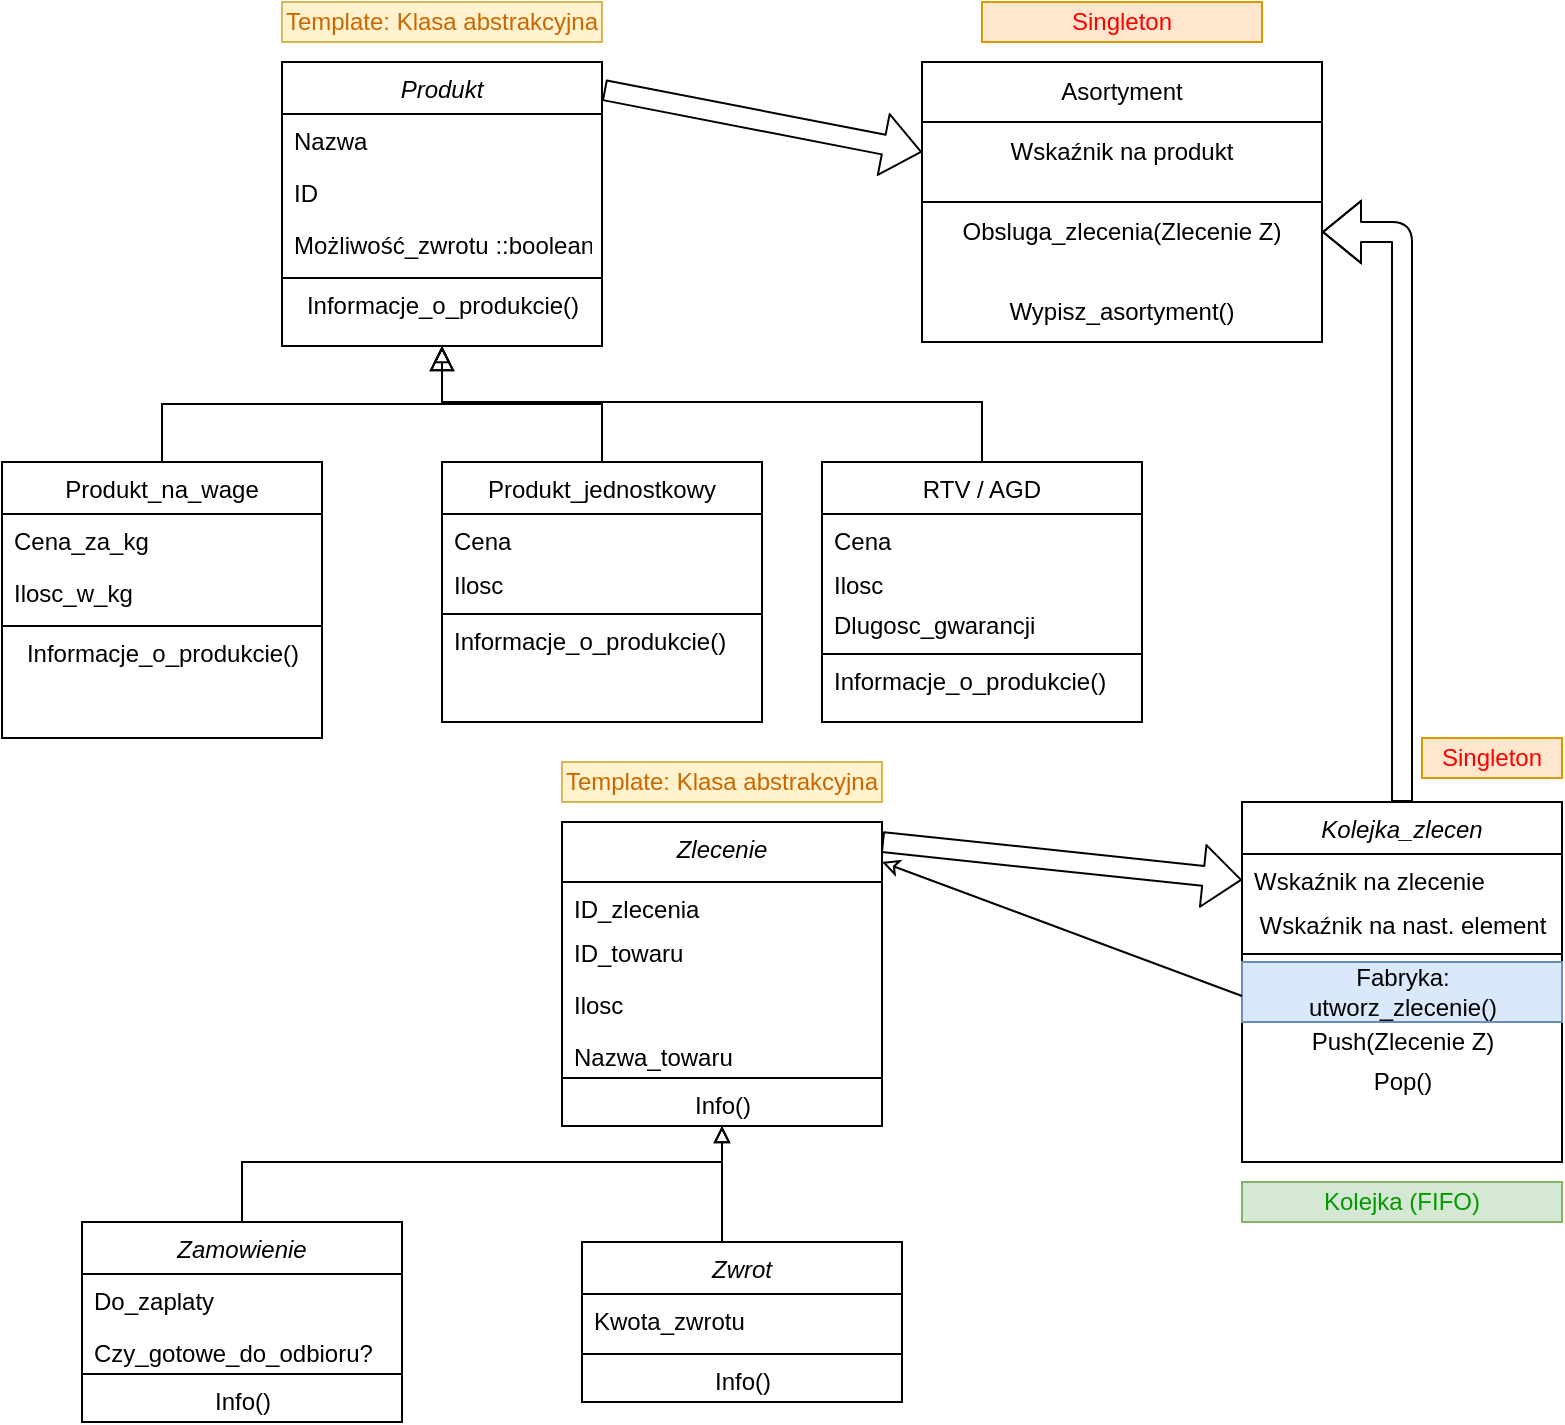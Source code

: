 <mxfile version="13.1.8" type="device"><diagram id="C5RBs43oDa-KdzZeNtuy" name="Page-1"><mxGraphModel dx="1038" dy="575" grid="1" gridSize="10" guides="1" tooltips="1" connect="1" arrows="1" fold="1" page="1" pageScale="1" pageWidth="827" pageHeight="1169" math="0" shadow="0"><root><mxCell id="WIyWlLk6GJQsqaUBKTNV-0"/><mxCell id="WIyWlLk6GJQsqaUBKTNV-1" parent="WIyWlLk6GJQsqaUBKTNV-0"/><mxCell id="zkfFHV4jXpPFQw0GAbJ--12" value="" style="endArrow=block;endSize=10;endFill=0;shadow=0;strokeWidth=1;rounded=0;edgeStyle=elbowEdgeStyle;elbow=vertical;" parent="WIyWlLk6GJQsqaUBKTNV-1" source="zkfFHV4jXpPFQw0GAbJ--6" target="zkfFHV4jXpPFQw0GAbJ--0" edge="1"><mxGeometry width="160" relative="1" as="geometry"><mxPoint x="200" y="203" as="sourcePoint"/><mxPoint x="200" y="203" as="targetPoint"/></mxGeometry></mxCell><mxCell id="zkfFHV4jXpPFQw0GAbJ--16" value="" style="endArrow=block;endSize=10;endFill=0;shadow=0;strokeWidth=1;rounded=0;edgeStyle=elbowEdgeStyle;elbow=vertical;strokeColor=#000000;" parent="WIyWlLk6GJQsqaUBKTNV-1" source="zkfFHV4jXpPFQw0GAbJ--13" target="zkfFHV4jXpPFQw0GAbJ--0" edge="1"><mxGeometry width="160" relative="1" as="geometry"><mxPoint x="210" y="373" as="sourcePoint"/><mxPoint x="310" y="271" as="targetPoint"/></mxGeometry></mxCell><mxCell id="zkfFHV4jXpPFQw0GAbJ--0" value="Produkt" style="swimlane;fontStyle=2;align=center;verticalAlign=top;childLayout=stackLayout;horizontal=1;startSize=26;horizontalStack=0;resizeParent=1;resizeLast=0;collapsible=1;marginBottom=0;rounded=0;shadow=0;strokeWidth=1;" parent="WIyWlLk6GJQsqaUBKTNV-1" vertex="1"><mxGeometry x="160" y="40" width="160" height="142" as="geometry"><mxRectangle x="230" y="140" width="160" height="26" as="alternateBounds"/></mxGeometry></mxCell><mxCell id="zkfFHV4jXpPFQw0GAbJ--1" value="Nazwa" style="text;align=left;verticalAlign=top;spacingLeft=4;spacingRight=4;overflow=hidden;rotatable=0;points=[[0,0.5],[1,0.5]];portConstraint=eastwest;" parent="zkfFHV4jXpPFQw0GAbJ--0" vertex="1"><mxGeometry y="26" width="160" height="26" as="geometry"/></mxCell><mxCell id="zkfFHV4jXpPFQw0GAbJ--2" value="ID" style="text;align=left;verticalAlign=top;spacingLeft=4;spacingRight=4;overflow=hidden;rotatable=0;points=[[0,0.5],[1,0.5]];portConstraint=eastwest;rounded=0;shadow=0;html=0;" parent="zkfFHV4jXpPFQw0GAbJ--0" vertex="1"><mxGeometry y="52" width="160" height="26" as="geometry"/></mxCell><mxCell id="zkfFHV4jXpPFQw0GAbJ--3" value="Możliwość_zwrotu ::boolean" style="text;align=left;verticalAlign=top;spacingLeft=4;spacingRight=4;overflow=hidden;rotatable=0;points=[[0,0.5],[1,0.5]];portConstraint=eastwest;rounded=0;shadow=0;html=0;" parent="zkfFHV4jXpPFQw0GAbJ--0" vertex="1"><mxGeometry y="78" width="160" height="26" as="geometry"/></mxCell><mxCell id="zkfFHV4jXpPFQw0GAbJ--4" value="" style="line;html=1;strokeWidth=1;align=left;verticalAlign=middle;spacingTop=-1;spacingLeft=3;spacingRight=3;rotatable=0;labelPosition=right;points=[];portConstraint=eastwest;" parent="zkfFHV4jXpPFQw0GAbJ--0" vertex="1"><mxGeometry y="104" width="160" height="8" as="geometry"/></mxCell><mxCell id="SJmmfIf3eOIikvBFnbZc-0" value="Informacje_o_produkcie()" style="text;html=1;align=center;verticalAlign=middle;resizable=0;points=[];autosize=1;" vertex="1" parent="zkfFHV4jXpPFQw0GAbJ--0"><mxGeometry y="112" width="160" height="20" as="geometry"/></mxCell><mxCell id="zkfFHV4jXpPFQw0GAbJ--6" value="Produkt_na_wage" style="swimlane;fontStyle=0;align=center;verticalAlign=top;childLayout=stackLayout;horizontal=1;startSize=26;horizontalStack=0;resizeParent=1;resizeLast=0;collapsible=1;marginBottom=0;rounded=0;shadow=0;strokeWidth=1;" parent="WIyWlLk6GJQsqaUBKTNV-1" vertex="1"><mxGeometry x="20" y="240" width="160" height="138" as="geometry"><mxRectangle x="130" y="380" width="160" height="26" as="alternateBounds"/></mxGeometry></mxCell><mxCell id="zkfFHV4jXpPFQw0GAbJ--7" value="Cena_za_kg" style="text;align=left;verticalAlign=top;spacingLeft=4;spacingRight=4;overflow=hidden;rotatable=0;points=[[0,0.5],[1,0.5]];portConstraint=eastwest;" parent="zkfFHV4jXpPFQw0GAbJ--6" vertex="1"><mxGeometry y="26" width="160" height="26" as="geometry"/></mxCell><mxCell id="zkfFHV4jXpPFQw0GAbJ--8" value="Ilosc_w_kg" style="text;align=left;verticalAlign=top;spacingLeft=4;spacingRight=4;overflow=hidden;rotatable=0;points=[[0,0.5],[1,0.5]];portConstraint=eastwest;rounded=0;shadow=0;html=0;" parent="zkfFHV4jXpPFQw0GAbJ--6" vertex="1"><mxGeometry y="52" width="160" height="26" as="geometry"/></mxCell><mxCell id="zkfFHV4jXpPFQw0GAbJ--9" value="" style="line;html=1;strokeWidth=1;align=left;verticalAlign=middle;spacingTop=-1;spacingLeft=3;spacingRight=3;rotatable=0;labelPosition=right;points=[];portConstraint=eastwest;" parent="zkfFHV4jXpPFQw0GAbJ--6" vertex="1"><mxGeometry y="78" width="160" height="8" as="geometry"/></mxCell><mxCell id="SJmmfIf3eOIikvBFnbZc-1" value="Informacje_o_produkcie()" style="text;html=1;align=center;verticalAlign=middle;resizable=0;points=[];autosize=1;" vertex="1" parent="zkfFHV4jXpPFQw0GAbJ--6"><mxGeometry y="86" width="160" height="20" as="geometry"/></mxCell><mxCell id="zkfFHV4jXpPFQw0GAbJ--13" value="Produkt_jednostkowy" style="swimlane;fontStyle=0;align=center;verticalAlign=top;childLayout=stackLayout;horizontal=1;startSize=26;horizontalStack=0;resizeParent=1;resizeLast=0;collapsible=1;marginBottom=0;rounded=0;shadow=0;strokeWidth=1;" parent="WIyWlLk6GJQsqaUBKTNV-1" vertex="1"><mxGeometry x="240" y="240" width="160" height="130" as="geometry"><mxRectangle x="340" y="380" width="170" height="26" as="alternateBounds"/></mxGeometry></mxCell><mxCell id="zkfFHV4jXpPFQw0GAbJ--14" value="Cena" style="text;align=left;verticalAlign=top;spacingLeft=4;spacingRight=4;overflow=hidden;rotatable=0;points=[[0,0.5],[1,0.5]];portConstraint=eastwest;" parent="zkfFHV4jXpPFQw0GAbJ--13" vertex="1"><mxGeometry y="26" width="160" height="26" as="geometry"/></mxCell><mxCell id="SJmmfIf3eOIikvBFnbZc-4" value="Ilosc" style="text;html=1;align=left;verticalAlign=middle;spacingLeft=4;resizable=0;points=[];autosize=1;" vertex="1" parent="zkfFHV4jXpPFQw0GAbJ--13"><mxGeometry y="52" width="160" height="20" as="geometry"/></mxCell><mxCell id="zkfFHV4jXpPFQw0GAbJ--15" value="" style="line;html=1;strokeWidth=1;align=left;verticalAlign=middle;spacingTop=-1;spacingLeft=3;spacingRight=3;rotatable=0;labelPosition=right;points=[];portConstraint=eastwest;" parent="zkfFHV4jXpPFQw0GAbJ--13" vertex="1"><mxGeometry y="72" width="160" height="8" as="geometry"/></mxCell><mxCell id="SJmmfIf3eOIikvBFnbZc-8" value="Informacje_o_produkcie()" style="text;html=1;align=left;verticalAlign=middle;spacingLeft=4;resizable=0;points=[];autosize=1;" vertex="1" parent="zkfFHV4jXpPFQw0GAbJ--13"><mxGeometry y="80" width="160" height="20" as="geometry"/></mxCell><mxCell id="SJmmfIf3eOIikvBFnbZc-19" value="" style="edgeStyle=orthogonalEdgeStyle;rounded=0;orthogonalLoop=1;jettySize=auto;html=1;entryX=0.5;entryY=1;entryDx=0;entryDy=0;endArrow=block;endFill=0;" edge="1" parent="WIyWlLk6GJQsqaUBKTNV-1" source="SJmmfIf3eOIikvBFnbZc-9" target="zkfFHV4jXpPFQw0GAbJ--0"><mxGeometry relative="1" as="geometry"><mxPoint x="240" y="220" as="targetPoint"/><Array as="points"><mxPoint x="510" y="210"/><mxPoint x="240" y="210"/></Array></mxGeometry></mxCell><mxCell id="SJmmfIf3eOIikvBFnbZc-9" value="RTV / AGD" style="swimlane;fontStyle=0;align=center;verticalAlign=top;childLayout=stackLayout;horizontal=1;startSize=26;horizontalStack=0;resizeParent=1;resizeLast=0;collapsible=1;marginBottom=0;rounded=0;shadow=0;strokeWidth=1;" vertex="1" parent="WIyWlLk6GJQsqaUBKTNV-1"><mxGeometry x="430" y="240" width="160" height="130" as="geometry"><mxRectangle x="340" y="380" width="170" height="26" as="alternateBounds"/></mxGeometry></mxCell><mxCell id="SJmmfIf3eOIikvBFnbZc-10" value="Cena" style="text;align=left;verticalAlign=top;spacingLeft=4;spacingRight=4;overflow=hidden;rotatable=0;points=[[0,0.5],[1,0.5]];portConstraint=eastwest;" vertex="1" parent="SJmmfIf3eOIikvBFnbZc-9"><mxGeometry y="26" width="160" height="26" as="geometry"/></mxCell><mxCell id="SJmmfIf3eOIikvBFnbZc-11" value="Ilosc" style="text;html=1;align=left;verticalAlign=middle;spacingLeft=4;resizable=0;points=[];autosize=1;" vertex="1" parent="SJmmfIf3eOIikvBFnbZc-9"><mxGeometry y="52" width="160" height="20" as="geometry"/></mxCell><mxCell id="SJmmfIf3eOIikvBFnbZc-20" value="Dlugosc_gwarancji" style="text;html=1;align=left;verticalAlign=middle;spacingLeft=4;resizable=0;points=[];autosize=1;" vertex="1" parent="SJmmfIf3eOIikvBFnbZc-9"><mxGeometry y="72" width="160" height="20" as="geometry"/></mxCell><mxCell id="SJmmfIf3eOIikvBFnbZc-12" value="" style="line;html=1;strokeWidth=1;align=left;verticalAlign=middle;spacingTop=-1;spacingLeft=3;spacingRight=3;rotatable=0;labelPosition=right;points=[];portConstraint=eastwest;" vertex="1" parent="SJmmfIf3eOIikvBFnbZc-9"><mxGeometry y="92" width="160" height="8" as="geometry"/></mxCell><mxCell id="SJmmfIf3eOIikvBFnbZc-13" value="Informacje_o_produkcie()" style="text;html=1;align=left;verticalAlign=middle;spacingLeft=4;resizable=0;points=[];autosize=1;" vertex="1" parent="SJmmfIf3eOIikvBFnbZc-9"><mxGeometry y="100" width="160" height="20" as="geometry"/></mxCell><mxCell id="SJmmfIf3eOIikvBFnbZc-21" value="" style="rounded=0;whiteSpace=wrap;html=1;" vertex="1" parent="WIyWlLk6GJQsqaUBKTNV-1"><mxGeometry x="480" y="40" width="200" height="140" as="geometry"/></mxCell><mxCell id="SJmmfIf3eOIikvBFnbZc-22" value="Asortyment" style="rounded=0;whiteSpace=wrap;html=1;" vertex="1" parent="WIyWlLk6GJQsqaUBKTNV-1"><mxGeometry x="480" y="40" width="200" height="30" as="geometry"/></mxCell><mxCell id="SJmmfIf3eOIikvBFnbZc-24" value="Wskaźnik na produkt" style="text;html=1;strokeColor=none;fillColor=none;align=center;verticalAlign=middle;whiteSpace=wrap;rounded=0;" vertex="1" parent="WIyWlLk6GJQsqaUBKTNV-1"><mxGeometry x="480" y="70" width="200" height="30" as="geometry"/></mxCell><mxCell id="SJmmfIf3eOIikvBFnbZc-34" value="" style="shape=flexArrow;endArrow=classic;html=1;strokeColor=#000000;entryX=0;entryY=0.5;entryDx=0;entryDy=0;exitX=1.006;exitY=0.099;exitDx=0;exitDy=0;exitPerimeter=0;" edge="1" parent="WIyWlLk6GJQsqaUBKTNV-1" source="zkfFHV4jXpPFQw0GAbJ--0" target="SJmmfIf3eOIikvBFnbZc-24"><mxGeometry width="50" height="50" relative="1" as="geometry"><mxPoint x="330" y="85" as="sourcePoint"/><mxPoint x="440" y="170" as="targetPoint"/><Array as="points"/></mxGeometry></mxCell><mxCell id="SJmmfIf3eOIikvBFnbZc-36" value="Obsluga_zlecenia(Zlecenie Z)" style="text;html=1;strokeColor=none;fillColor=none;align=center;verticalAlign=middle;whiteSpace=wrap;rounded=0;" vertex="1" parent="WIyWlLk6GJQsqaUBKTNV-1"><mxGeometry x="480" y="110" width="200" height="30" as="geometry"/></mxCell><mxCell id="SJmmfIf3eOIikvBFnbZc-37" value="" style="endArrow=none;html=1;strokeColor=#000000;entryX=1;entryY=0.5;entryDx=0;entryDy=0;exitX=0;exitY=0.5;exitDx=0;exitDy=0;" edge="1" parent="WIyWlLk6GJQsqaUBKTNV-1" source="SJmmfIf3eOIikvBFnbZc-21" target="SJmmfIf3eOIikvBFnbZc-21"><mxGeometry width="50" height="50" relative="1" as="geometry"><mxPoint x="390" y="220" as="sourcePoint"/><mxPoint x="440" y="170" as="targetPoint"/></mxGeometry></mxCell><mxCell id="SJmmfIf3eOIikvBFnbZc-38" value="Kolejka_zlecen" style="swimlane;fontStyle=2;align=center;verticalAlign=top;childLayout=stackLayout;horizontal=1;startSize=26;horizontalStack=0;resizeParent=1;resizeLast=0;collapsible=1;marginBottom=0;rounded=0;shadow=0;strokeWidth=1;" vertex="1" parent="WIyWlLk6GJQsqaUBKTNV-1"><mxGeometry x="640" y="410" width="160" height="180" as="geometry"><mxRectangle x="230" y="140" width="160" height="26" as="alternateBounds"/></mxGeometry></mxCell><mxCell id="SJmmfIf3eOIikvBFnbZc-39" value="Wskaźnik na zlecenie" style="text;align=left;verticalAlign=top;spacingLeft=4;spacingRight=4;overflow=hidden;rotatable=0;points=[[0,0.5],[1,0.5]];portConstraint=eastwest;" vertex="1" parent="SJmmfIf3eOIikvBFnbZc-38"><mxGeometry y="26" width="160" height="26" as="geometry"/></mxCell><mxCell id="SJmmfIf3eOIikvBFnbZc-91" value="Wskaźnik na nast. element" style="text;html=1;align=center;verticalAlign=middle;resizable=0;points=[];autosize=1;" vertex="1" parent="SJmmfIf3eOIikvBFnbZc-38"><mxGeometry y="52" width="160" height="20" as="geometry"/></mxCell><mxCell id="SJmmfIf3eOIikvBFnbZc-42" value="" style="line;html=1;strokeWidth=1;align=left;verticalAlign=middle;spacingTop=-1;spacingLeft=3;spacingRight=3;rotatable=0;labelPosition=right;points=[];portConstraint=eastwest;" vertex="1" parent="SJmmfIf3eOIikvBFnbZc-38"><mxGeometry y="72" width="160" height="8" as="geometry"/></mxCell><mxCell id="SJmmfIf3eOIikvBFnbZc-43" value="&lt;div&gt;Fabryka:&lt;/div&gt;&lt;div&gt;utworz_zlecenie()&lt;br&gt;&lt;/div&gt;" style="text;html=1;align=center;verticalAlign=middle;resizable=0;points=[];autosize=1;fillColor=#dae8fc;strokeColor=#6c8ebf;" vertex="1" parent="SJmmfIf3eOIikvBFnbZc-38"><mxGeometry y="80" width="160" height="30" as="geometry"/></mxCell><mxCell id="SJmmfIf3eOIikvBFnbZc-93" value="Push(Zlecenie Z)" style="text;html=1;align=center;verticalAlign=middle;resizable=0;points=[];autosize=1;" vertex="1" parent="SJmmfIf3eOIikvBFnbZc-38"><mxGeometry y="110" width="160" height="20" as="geometry"/></mxCell><mxCell id="SJmmfIf3eOIikvBFnbZc-97" value="Pop()" style="text;html=1;align=center;verticalAlign=middle;resizable=0;points=[];autosize=1;fontColor=#000000;" vertex="1" parent="SJmmfIf3eOIikvBFnbZc-38"><mxGeometry y="130" width="160" height="20" as="geometry"/></mxCell><mxCell id="SJmmfIf3eOIikvBFnbZc-44" value="" style="shape=flexArrow;endArrow=classic;html=1;strokeColor=#000000;exitX=0.5;exitY=0;exitDx=0;exitDy=0;entryX=1;entryY=0.5;entryDx=0;entryDy=0;" edge="1" parent="WIyWlLk6GJQsqaUBKTNV-1" source="SJmmfIf3eOIikvBFnbZc-38" target="SJmmfIf3eOIikvBFnbZc-36"><mxGeometry width="50" height="50" relative="1" as="geometry"><mxPoint x="390" y="360" as="sourcePoint"/><mxPoint x="440" y="310" as="targetPoint"/><Array as="points"><mxPoint x="720" y="125"/></Array></mxGeometry></mxCell><mxCell id="SJmmfIf3eOIikvBFnbZc-75" style="edgeStyle=orthogonalEdgeStyle;rounded=0;orthogonalLoop=1;jettySize=auto;html=1;entryX=0.5;entryY=1;entryDx=0;entryDy=0;endArrow=block;endFill=0;strokeColor=#000000;" edge="1" parent="WIyWlLk6GJQsqaUBKTNV-1" source="SJmmfIf3eOIikvBFnbZc-53" target="SJmmfIf3eOIikvBFnbZc-45"><mxGeometry relative="1" as="geometry"><Array as="points"><mxPoint x="140" y="590"/><mxPoint x="380" y="590"/></Array></mxGeometry></mxCell><mxCell id="SJmmfIf3eOIikvBFnbZc-53" value="Zamowienie" style="swimlane;fontStyle=2;align=center;verticalAlign=top;childLayout=stackLayout;horizontal=1;startSize=26;horizontalStack=0;resizeParent=1;resizeLast=0;collapsible=1;marginBottom=0;rounded=0;shadow=0;strokeWidth=1;" vertex="1" parent="WIyWlLk6GJQsqaUBKTNV-1"><mxGeometry x="60" y="620" width="160" height="100" as="geometry"><mxRectangle x="230" y="140" width="160" height="26" as="alternateBounds"/></mxGeometry></mxCell><mxCell id="SJmmfIf3eOIikvBFnbZc-56" value="Do_zaplaty" style="text;align=left;verticalAlign=top;spacingLeft=4;spacingRight=4;overflow=hidden;rotatable=0;points=[[0,0.5],[1,0.5]];portConstraint=eastwest;rounded=0;shadow=0;html=0;" vertex="1" parent="SJmmfIf3eOIikvBFnbZc-53"><mxGeometry y="26" width="160" height="26" as="geometry"/></mxCell><mxCell id="SJmmfIf3eOIikvBFnbZc-57" value="Czy_gotowe_do_odbioru?" style="text;align=left;verticalAlign=top;spacingLeft=4;spacingRight=4;overflow=hidden;rotatable=0;points=[[0,0.5],[1,0.5]];portConstraint=eastwest;rounded=0;shadow=0;html=0;" vertex="1" parent="SJmmfIf3eOIikvBFnbZc-53"><mxGeometry y="52" width="160" height="20" as="geometry"/></mxCell><mxCell id="SJmmfIf3eOIikvBFnbZc-58" value="" style="line;html=1;strokeWidth=1;align=left;verticalAlign=middle;spacingTop=-1;spacingLeft=3;spacingRight=3;rotatable=0;labelPosition=right;points=[];portConstraint=eastwest;" vertex="1" parent="SJmmfIf3eOIikvBFnbZc-53"><mxGeometry y="72" width="160" height="8" as="geometry"/></mxCell><mxCell id="SJmmfIf3eOIikvBFnbZc-59" value="Info()" style="text;html=1;align=center;verticalAlign=middle;resizable=0;points=[];autosize=1;" vertex="1" parent="SJmmfIf3eOIikvBFnbZc-53"><mxGeometry y="80" width="160" height="20" as="geometry"/></mxCell><mxCell id="SJmmfIf3eOIikvBFnbZc-74" style="edgeStyle=orthogonalEdgeStyle;orthogonalLoop=1;jettySize=auto;html=1;entryX=0.5;entryY=1;entryDx=0;entryDy=0;endArrow=block;endFill=0;strokeColor=#000000;rounded=0;" edge="1" parent="WIyWlLk6GJQsqaUBKTNV-1" source="SJmmfIf3eOIikvBFnbZc-60" target="SJmmfIf3eOIikvBFnbZc-45"><mxGeometry relative="1" as="geometry"><Array as="points"><mxPoint x="380" y="610"/><mxPoint x="380" y="610"/></Array></mxGeometry></mxCell><mxCell id="SJmmfIf3eOIikvBFnbZc-60" value="Zwrot" style="swimlane;fontStyle=2;align=center;verticalAlign=top;childLayout=stackLayout;horizontal=1;startSize=26;horizontalStack=0;resizeParent=1;resizeLast=0;collapsible=1;marginBottom=0;rounded=0;shadow=0;strokeWidth=1;" vertex="1" parent="WIyWlLk6GJQsqaUBKTNV-1"><mxGeometry x="310" y="630" width="160" height="80" as="geometry"><mxRectangle x="230" y="140" width="160" height="26" as="alternateBounds"/></mxGeometry></mxCell><mxCell id="SJmmfIf3eOIikvBFnbZc-61" value="Kwota_zwrotu" style="text;align=left;verticalAlign=top;spacingLeft=4;spacingRight=4;overflow=hidden;rotatable=0;points=[[0,0.5],[1,0.5]];portConstraint=eastwest;rounded=0;shadow=0;html=0;" vertex="1" parent="SJmmfIf3eOIikvBFnbZc-60"><mxGeometry y="26" width="160" height="26" as="geometry"/></mxCell><mxCell id="SJmmfIf3eOIikvBFnbZc-63" value="" style="line;html=1;strokeWidth=1;align=left;verticalAlign=middle;spacingTop=-1;spacingLeft=3;spacingRight=3;rotatable=0;labelPosition=right;points=[];portConstraint=eastwest;" vertex="1" parent="SJmmfIf3eOIikvBFnbZc-60"><mxGeometry y="52" width="160" height="8" as="geometry"/></mxCell><mxCell id="SJmmfIf3eOIikvBFnbZc-64" value="Info()" style="text;html=1;align=center;verticalAlign=middle;resizable=0;points=[];autosize=1;" vertex="1" parent="SJmmfIf3eOIikvBFnbZc-60"><mxGeometry y="60" width="160" height="20" as="geometry"/></mxCell><mxCell id="SJmmfIf3eOIikvBFnbZc-76" value="" style="endArrow=classic;html=1;strokeColor=#000000;exitX=0;exitY=0.567;exitDx=0;exitDy=0;endFill=0;exitPerimeter=0;" edge="1" parent="WIyWlLk6GJQsqaUBKTNV-1" source="SJmmfIf3eOIikvBFnbZc-43"><mxGeometry width="50" height="50" relative="1" as="geometry"><mxPoint x="390" y="510" as="sourcePoint"/><mxPoint x="460" y="440" as="targetPoint"/></mxGeometry></mxCell><mxCell id="SJmmfIf3eOIikvBFnbZc-77" value="" style="shape=flexArrow;endArrow=classic;html=1;strokeColor=#000000;entryX=0;entryY=0.5;entryDx=0;entryDy=0;" edge="1" parent="WIyWlLk6GJQsqaUBKTNV-1" target="SJmmfIf3eOIikvBFnbZc-39"><mxGeometry width="50" height="50" relative="1" as="geometry"><mxPoint x="460" y="430" as="sourcePoint"/><mxPoint x="440" y="370" as="targetPoint"/></mxGeometry></mxCell><mxCell id="SJmmfIf3eOIikvBFnbZc-45" value="Zlecenie" style="swimlane;fontStyle=2;align=center;verticalAlign=top;childLayout=stackLayout;horizontal=1;startSize=30;horizontalStack=0;resizeParent=1;resizeLast=0;collapsible=1;marginBottom=0;rounded=0;shadow=0;strokeWidth=1;" vertex="1" parent="WIyWlLk6GJQsqaUBKTNV-1"><mxGeometry x="300" y="420" width="160" height="152" as="geometry"><mxRectangle x="230" y="140" width="160" height="26" as="alternateBounds"/></mxGeometry></mxCell><mxCell id="SJmmfIf3eOIikvBFnbZc-46" value="ID_zlecenia" style="text;align=left;verticalAlign=top;spacingLeft=4;spacingRight=4;overflow=hidden;rotatable=0;points=[[0,0.5],[1,0.5]];portConstraint=eastwest;" vertex="1" parent="SJmmfIf3eOIikvBFnbZc-45"><mxGeometry y="30" width="160" height="22" as="geometry"/></mxCell><mxCell id="SJmmfIf3eOIikvBFnbZc-47" value="ID_towaru" style="text;align=left;verticalAlign=top;spacingLeft=4;spacingRight=4;overflow=hidden;rotatable=0;points=[[0,0.5],[1,0.5]];portConstraint=eastwest;rounded=0;shadow=0;html=0;" vertex="1" parent="SJmmfIf3eOIikvBFnbZc-45"><mxGeometry y="52" width="160" height="26" as="geometry"/></mxCell><mxCell id="SJmmfIf3eOIikvBFnbZc-48" value="Ilosc" style="text;align=left;verticalAlign=top;spacingLeft=4;spacingRight=4;overflow=hidden;rotatable=0;points=[[0,0.5],[1,0.5]];portConstraint=eastwest;rounded=0;shadow=0;html=0;" vertex="1" parent="SJmmfIf3eOIikvBFnbZc-45"><mxGeometry y="78" width="160" height="26" as="geometry"/></mxCell><mxCell id="SJmmfIf3eOIikvBFnbZc-50" value="Nazwa_towaru" style="text;align=left;verticalAlign=top;spacingLeft=4;spacingRight=4;overflow=hidden;rotatable=0;points=[[0,0.5],[1,0.5]];portConstraint=eastwest;rounded=0;shadow=0;html=0;" vertex="1" parent="SJmmfIf3eOIikvBFnbZc-45"><mxGeometry y="104" width="160" height="20" as="geometry"/></mxCell><mxCell id="SJmmfIf3eOIikvBFnbZc-49" value="" style="line;html=1;strokeWidth=1;align=left;verticalAlign=middle;spacingTop=-1;spacingLeft=3;spacingRight=3;rotatable=0;labelPosition=right;points=[];portConstraint=eastwest;" vertex="1" parent="SJmmfIf3eOIikvBFnbZc-45"><mxGeometry y="124" width="160" height="8" as="geometry"/></mxCell><mxCell id="SJmmfIf3eOIikvBFnbZc-52" value="Info()" style="text;html=1;align=center;verticalAlign=middle;resizable=0;points=[];autosize=1;" vertex="1" parent="SJmmfIf3eOIikvBFnbZc-45"><mxGeometry y="132" width="160" height="20" as="geometry"/></mxCell><mxCell id="SJmmfIf3eOIikvBFnbZc-84" value="Wypisz_asortyment()" style="text;html=1;strokeColor=none;fillColor=none;align=center;verticalAlign=middle;whiteSpace=wrap;rounded=0;" vertex="1" parent="WIyWlLk6GJQsqaUBKTNV-1"><mxGeometry x="480" y="150" width="200" height="30" as="geometry"/></mxCell><mxCell id="SJmmfIf3eOIikvBFnbZc-85" value="Singleton" style="text;html=1;strokeColor=#d79b00;fillColor=#ffe6cc;align=center;verticalAlign=middle;whiteSpace=wrap;rounded=0;fontColor=#FF0000;" vertex="1" parent="WIyWlLk6GJQsqaUBKTNV-1"><mxGeometry x="510" y="10" width="140" height="20" as="geometry"/></mxCell><mxCell id="SJmmfIf3eOIikvBFnbZc-86" value="&lt;font&gt;Template: Klasa abstrakcyjna&lt;br&gt;&lt;/font&gt;" style="text;html=1;strokeColor=#d6b656;fillColor=#fff2cc;align=center;verticalAlign=middle;whiteSpace=wrap;rounded=0;fontColor=#CC6600;" vertex="1" parent="WIyWlLk6GJQsqaUBKTNV-1"><mxGeometry x="160" y="10" width="160" height="20" as="geometry"/></mxCell><mxCell id="SJmmfIf3eOIikvBFnbZc-87" value="&lt;font&gt;Template: Klasa abstrakcyjna&lt;br&gt;&lt;/font&gt;" style="text;html=1;strokeColor=#d6b656;fillColor=#fff2cc;align=center;verticalAlign=middle;whiteSpace=wrap;rounded=0;fontColor=#CC6600;" vertex="1" parent="WIyWlLk6GJQsqaUBKTNV-1"><mxGeometry x="300" y="390" width="160" height="20" as="geometry"/></mxCell><mxCell id="SJmmfIf3eOIikvBFnbZc-92" value="&lt;div&gt;Kolejka (FIFO)&lt;/div&gt;" style="text;html=1;strokeColor=#82b366;fillColor=#d5e8d4;align=center;verticalAlign=middle;whiteSpace=wrap;rounded=0;fontColor=#009900;" vertex="1" parent="WIyWlLk6GJQsqaUBKTNV-1"><mxGeometry x="640" y="600" width="160" height="20" as="geometry"/></mxCell><mxCell id="SJmmfIf3eOIikvBFnbZc-98" value="Singleton" style="text;html=1;strokeColor=#d79b00;fillColor=#ffe6cc;align=center;verticalAlign=middle;whiteSpace=wrap;rounded=0;fontColor=#FF0000;" vertex="1" parent="WIyWlLk6GJQsqaUBKTNV-1"><mxGeometry x="730" y="378" width="70" height="20" as="geometry"/></mxCell></root></mxGraphModel></diagram></mxfile>